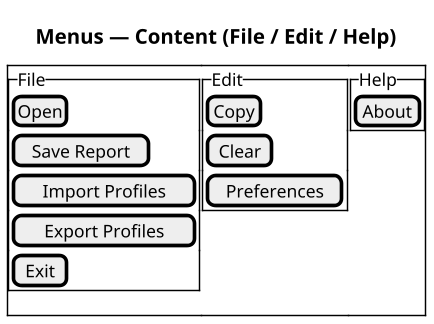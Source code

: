 """
Menus (visualizing required commands)
"""
@startsalt menusContent
title Menus — Content (File / Edit / Help)
skinparam dpi 140
{+
  {^"File"
    [Open]
    [Save Report]
    [Import Profiles]
    [Export Profiles]
    [Exit]
  } |
  {^"Edit"
    [Copy]
    [Clear]
    [Preferences]
  } |
  {^"Help"
    [About]
  }
}
@endsalt